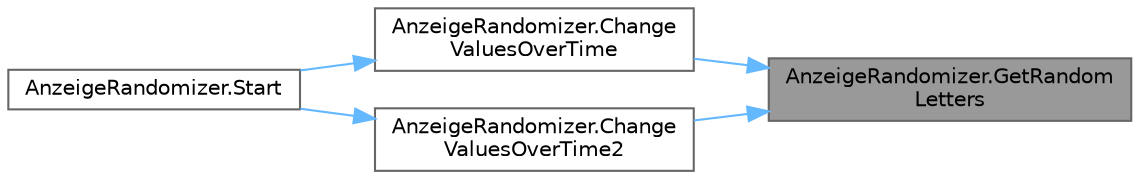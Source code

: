 digraph "AnzeigeRandomizer.GetRandomLetters"
{
 // LATEX_PDF_SIZE
  bgcolor="transparent";
  edge [fontname=Helvetica,fontsize=10,labelfontname=Helvetica,labelfontsize=10];
  node [fontname=Helvetica,fontsize=10,shape=box,height=0.2,width=0.4];
  rankdir="RL";
  Node1 [id="Node000001",label="AnzeigeRandomizer.GetRandom\lLetters",height=0.2,width=0.4,color="gray40", fillcolor="grey60", style="filled", fontcolor="black",tooltip="This method generates a random string of letters."];
  Node1 -> Node2 [id="edge1_Node000001_Node000002",dir="back",color="steelblue1",style="solid",tooltip=" "];
  Node2 [id="Node000002",label="AnzeigeRandomizer.Change\lValuesOverTime",height=0.2,width=0.4,color="grey40", fillcolor="white", style="filled",URL="$class_anzeige_randomizer.html#a962f3d4683284555abcd732350a344d7",tooltip="This method simulates an active display by sending random input to it."];
  Node2 -> Node3 [id="edge2_Node000002_Node000003",dir="back",color="steelblue1",style="solid",tooltip=" "];
  Node3 [id="Node000003",label="AnzeigeRandomizer.Start",height=0.2,width=0.4,color="grey40", fillcolor="white", style="filled",URL="$class_anzeige_randomizer.html#a7b654aa88e9103847389893f755dd8c9",tooltip="This method initialises the anzeigeSteuerung and anzeigeSteuerung2 component."];
  Node1 -> Node4 [id="edge3_Node000001_Node000004",dir="back",color="steelblue1",style="solid",tooltip=" "];
  Node4 [id="Node000004",label="AnzeigeRandomizer.Change\lValuesOverTime2",height=0.2,width=0.4,color="grey40", fillcolor="white", style="filled",URL="$class_anzeige_randomizer.html#a171b51c1ab6f3b1b22c8d30e65f59c95",tooltip="This method simulates an active display by sending random input to it."];
  Node4 -> Node3 [id="edge4_Node000004_Node000003",dir="back",color="steelblue1",style="solid",tooltip=" "];
}
